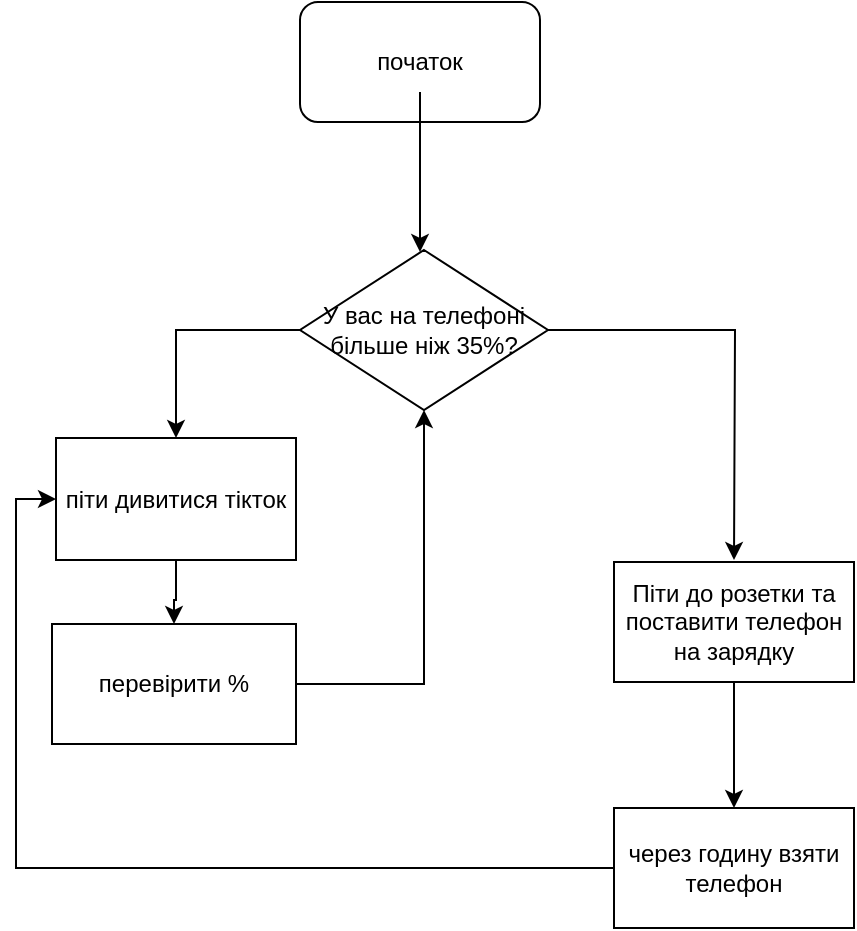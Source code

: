 <mxfile version="27.0.6">
  <diagram name="Страница — 1" id="VUTlnNTU5humRJAnNJ5C">
    <mxGraphModel dx="1095" dy="775" grid="1" gridSize="31" guides="1" tooltips="1" connect="1" arrows="1" fold="1" page="0" pageScale="1" pageWidth="3300" pageHeight="4681" math="0" shadow="0">
      <root>
        <mxCell id="0" />
        <mxCell id="1" parent="0" />
        <mxCell id="I5nvu3nXSdrWe8AoIKDK-40" style="edgeStyle=orthogonalEdgeStyle;rounded=0;orthogonalLoop=1;jettySize=auto;html=1;labelBackgroundColor=none;strokeColor=#FFFFFF;fontColor=default;" parent="1" source="I5nvu3nXSdrWe8AoIKDK-39" edge="1">
          <mxGeometry relative="1" as="geometry">
            <mxPoint x="62.0" y="155.0" as="targetPoint" />
            <Array as="points">
              <mxPoint x="-248" y="1116" />
              <mxPoint x="-248" y="155" />
            </Array>
          </mxGeometry>
        </mxCell>
        <mxCell id="edMPjMQ_JKsnDFMRJWxL-2" value="" style="rounded=1;whiteSpace=wrap;html=1;" vertex="1" parent="1">
          <mxGeometry x="-31" y="-248" width="120" height="60" as="geometry" />
        </mxCell>
        <mxCell id="edMPjMQ_JKsnDFMRJWxL-4" style="edgeStyle=orthogonalEdgeStyle;rounded=0;orthogonalLoop=1;jettySize=auto;html=1;" edge="1" parent="1" source="edMPjMQ_JKsnDFMRJWxL-3">
          <mxGeometry relative="1" as="geometry">
            <mxPoint x="29" y="-123.0" as="targetPoint" />
          </mxGeometry>
        </mxCell>
        <mxCell id="edMPjMQ_JKsnDFMRJWxL-3" value="початок" style="text;html=1;align=center;verticalAlign=middle;whiteSpace=wrap;rounded=0;" vertex="1" parent="1">
          <mxGeometry x="-1" y="-233" width="60" height="30" as="geometry" />
        </mxCell>
        <mxCell id="edMPjMQ_JKsnDFMRJWxL-20" style="edgeStyle=orthogonalEdgeStyle;rounded=0;orthogonalLoop=1;jettySize=auto;html=1;exitX=0.5;exitY=1;exitDx=0;exitDy=0;entryX=0.5;entryY=0;entryDx=0;entryDy=0;" edge="1" parent="1" source="edMPjMQ_JKsnDFMRJWxL-10" target="edMPjMQ_JKsnDFMRJWxL-19">
          <mxGeometry relative="1" as="geometry" />
        </mxCell>
        <mxCell id="edMPjMQ_JKsnDFMRJWxL-10" value="Піти до розетки та поставити телефон на зарядку" style="rounded=0;whiteSpace=wrap;html=1;" vertex="1" parent="1">
          <mxGeometry x="126" y="32" width="120" height="60" as="geometry" />
        </mxCell>
        <mxCell id="edMPjMQ_JKsnDFMRJWxL-12" style="edgeStyle=orthogonalEdgeStyle;rounded=0;orthogonalLoop=1;jettySize=auto;html=1;exitX=1;exitY=0.5;exitDx=0;exitDy=0;" edge="1" parent="1" source="edMPjMQ_JKsnDFMRJWxL-11">
          <mxGeometry relative="1" as="geometry">
            <mxPoint x="186" y="31" as="targetPoint" />
          </mxGeometry>
        </mxCell>
        <mxCell id="edMPjMQ_JKsnDFMRJWxL-14" style="edgeStyle=orthogonalEdgeStyle;rounded=0;orthogonalLoop=1;jettySize=auto;html=1;" edge="1" parent="1" source="edMPjMQ_JKsnDFMRJWxL-11" target="edMPjMQ_JKsnDFMRJWxL-15">
          <mxGeometry relative="1" as="geometry">
            <mxPoint x="-93" as="targetPoint" />
          </mxGeometry>
        </mxCell>
        <mxCell id="edMPjMQ_JKsnDFMRJWxL-11" value="У вас на телефоні більше ніж 35%?" style="rhombus;whiteSpace=wrap;html=1;" vertex="1" parent="1">
          <mxGeometry x="-31" y="-124" width="124" height="80" as="geometry" />
        </mxCell>
        <mxCell id="edMPjMQ_JKsnDFMRJWxL-16" style="edgeStyle=orthogonalEdgeStyle;rounded=0;orthogonalLoop=1;jettySize=auto;html=1;" edge="1" parent="1" source="edMPjMQ_JKsnDFMRJWxL-15" target="edMPjMQ_JKsnDFMRJWxL-17">
          <mxGeometry relative="1" as="geometry">
            <mxPoint x="-93" y="93" as="targetPoint" />
          </mxGeometry>
        </mxCell>
        <mxCell id="edMPjMQ_JKsnDFMRJWxL-15" value="піти дивитися тікток" style="rounded=0;whiteSpace=wrap;html=1;" vertex="1" parent="1">
          <mxGeometry x="-153" y="-30" width="120" height="61" as="geometry" />
        </mxCell>
        <mxCell id="edMPjMQ_JKsnDFMRJWxL-18" style="edgeStyle=orthogonalEdgeStyle;rounded=0;orthogonalLoop=1;jettySize=auto;html=1;" edge="1" parent="1" source="edMPjMQ_JKsnDFMRJWxL-17" target="edMPjMQ_JKsnDFMRJWxL-11">
          <mxGeometry relative="1" as="geometry" />
        </mxCell>
        <mxCell id="edMPjMQ_JKsnDFMRJWxL-17" value="перевірити %" style="rounded=0;whiteSpace=wrap;html=1;" vertex="1" parent="1">
          <mxGeometry x="-155" y="63" width="122" height="60" as="geometry" />
        </mxCell>
        <mxCell id="edMPjMQ_JKsnDFMRJWxL-21" style="edgeStyle=orthogonalEdgeStyle;rounded=0;orthogonalLoop=1;jettySize=auto;html=1;entryX=0;entryY=0.5;entryDx=0;entryDy=0;" edge="1" parent="1" source="edMPjMQ_JKsnDFMRJWxL-19" target="edMPjMQ_JKsnDFMRJWxL-15">
          <mxGeometry relative="1" as="geometry">
            <mxPoint x="-217" as="targetPoint" />
          </mxGeometry>
        </mxCell>
        <mxCell id="edMPjMQ_JKsnDFMRJWxL-19" value="через годину взяти телефон" style="rounded=0;whiteSpace=wrap;html=1;" vertex="1" parent="1">
          <mxGeometry x="126" y="155" width="120" height="60" as="geometry" />
        </mxCell>
      </root>
    </mxGraphModel>
  </diagram>
</mxfile>
